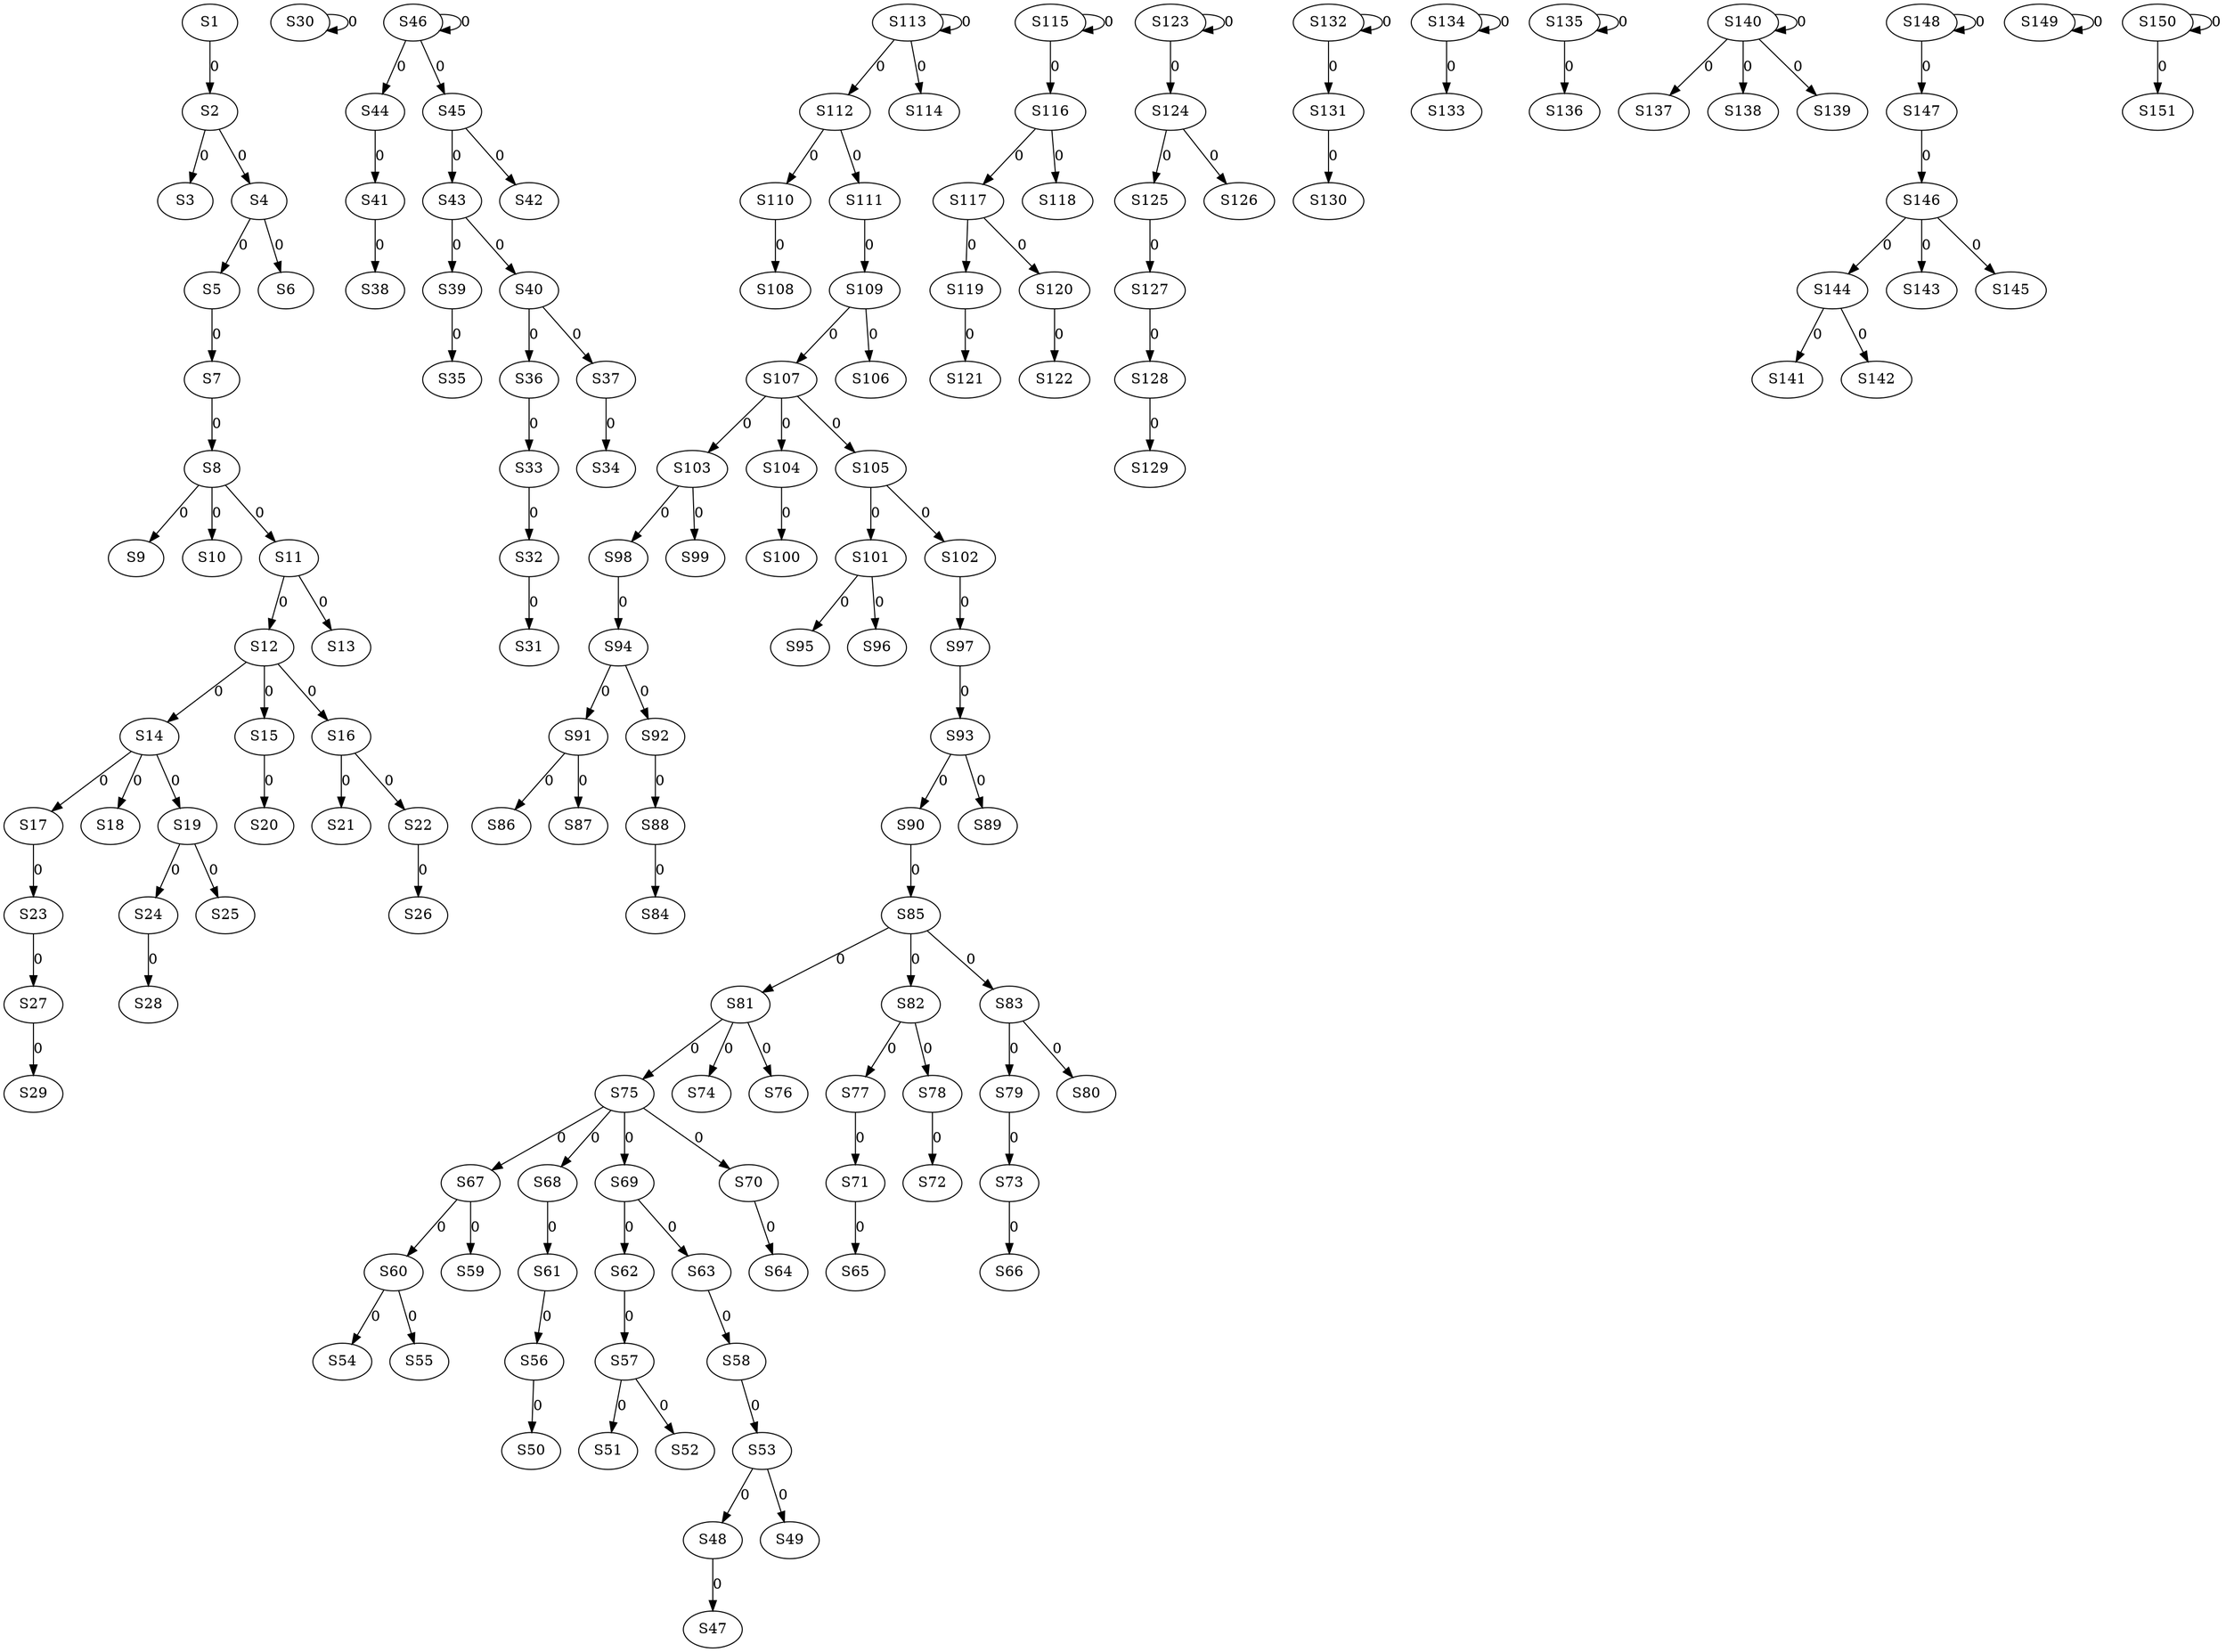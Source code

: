 strict digraph {
	S1 -> S2 [ label = 0 ];
	S2 -> S3 [ label = 0 ];
	S2 -> S4 [ label = 0 ];
	S4 -> S5 [ label = 0 ];
	S4 -> S6 [ label = 0 ];
	S5 -> S7 [ label = 0 ];
	S7 -> S8 [ label = 0 ];
	S8 -> S9 [ label = 0 ];
	S8 -> S10 [ label = 0 ];
	S8 -> S11 [ label = 0 ];
	S11 -> S12 [ label = 0 ];
	S11 -> S13 [ label = 0 ];
	S12 -> S14 [ label = 0 ];
	S12 -> S15 [ label = 0 ];
	S12 -> S16 [ label = 0 ];
	S14 -> S17 [ label = 0 ];
	S14 -> S18 [ label = 0 ];
	S14 -> S19 [ label = 0 ];
	S15 -> S20 [ label = 0 ];
	S16 -> S21 [ label = 0 ];
	S16 -> S22 [ label = 0 ];
	S17 -> S23 [ label = 0 ];
	S19 -> S24 [ label = 0 ];
	S19 -> S25 [ label = 0 ];
	S22 -> S26 [ label = 0 ];
	S23 -> S27 [ label = 0 ];
	S24 -> S28 [ label = 0 ];
	S27 -> S29 [ label = 0 ];
	S30 -> S30 [ label = 0 ];
	S32 -> S31 [ label = 0 ];
	S33 -> S32 [ label = 0 ];
	S36 -> S33 [ label = 0 ];
	S37 -> S34 [ label = 0 ];
	S39 -> S35 [ label = 0 ];
	S40 -> S36 [ label = 0 ];
	S40 -> S37 [ label = 0 ];
	S41 -> S38 [ label = 0 ];
	S43 -> S39 [ label = 0 ];
	S43 -> S40 [ label = 0 ];
	S44 -> S41 [ label = 0 ];
	S45 -> S42 [ label = 0 ];
	S45 -> S43 [ label = 0 ];
	S46 -> S44 [ label = 0 ];
	S46 -> S45 [ label = 0 ];
	S46 -> S46 [ label = 0 ];
	S48 -> S47 [ label = 0 ];
	S53 -> S48 [ label = 0 ];
	S53 -> S49 [ label = 0 ];
	S56 -> S50 [ label = 0 ];
	S57 -> S51 [ label = 0 ];
	S57 -> S52 [ label = 0 ];
	S58 -> S53 [ label = 0 ];
	S60 -> S54 [ label = 0 ];
	S60 -> S55 [ label = 0 ];
	S61 -> S56 [ label = 0 ];
	S62 -> S57 [ label = 0 ];
	S63 -> S58 [ label = 0 ];
	S67 -> S59 [ label = 0 ];
	S67 -> S60 [ label = 0 ];
	S68 -> S61 [ label = 0 ];
	S69 -> S62 [ label = 0 ];
	S69 -> S63 [ label = 0 ];
	S70 -> S64 [ label = 0 ];
	S71 -> S65 [ label = 0 ];
	S73 -> S66 [ label = 0 ];
	S75 -> S67 [ label = 0 ];
	S75 -> S68 [ label = 0 ];
	S75 -> S69 [ label = 0 ];
	S75 -> S70 [ label = 0 ];
	S77 -> S71 [ label = 0 ];
	S78 -> S72 [ label = 0 ];
	S79 -> S73 [ label = 0 ];
	S81 -> S74 [ label = 0 ];
	S81 -> S75 [ label = 0 ];
	S81 -> S76 [ label = 0 ];
	S82 -> S77 [ label = 0 ];
	S82 -> S78 [ label = 0 ];
	S83 -> S79 [ label = 0 ];
	S83 -> S80 [ label = 0 ];
	S85 -> S81 [ label = 0 ];
	S85 -> S82 [ label = 0 ];
	S85 -> S83 [ label = 0 ];
	S88 -> S84 [ label = 0 ];
	S90 -> S85 [ label = 0 ];
	S91 -> S86 [ label = 0 ];
	S91 -> S87 [ label = 0 ];
	S92 -> S88 [ label = 0 ];
	S93 -> S89 [ label = 0 ];
	S93 -> S90 [ label = 0 ];
	S94 -> S91 [ label = 0 ];
	S94 -> S92 [ label = 0 ];
	S97 -> S93 [ label = 0 ];
	S98 -> S94 [ label = 0 ];
	S101 -> S95 [ label = 0 ];
	S101 -> S96 [ label = 0 ];
	S102 -> S97 [ label = 0 ];
	S103 -> S98 [ label = 0 ];
	S103 -> S99 [ label = 0 ];
	S104 -> S100 [ label = 0 ];
	S105 -> S101 [ label = 0 ];
	S105 -> S102 [ label = 0 ];
	S107 -> S103 [ label = 0 ];
	S107 -> S104 [ label = 0 ];
	S107 -> S105 [ label = 0 ];
	S109 -> S106 [ label = 0 ];
	S109 -> S107 [ label = 0 ];
	S110 -> S108 [ label = 0 ];
	S111 -> S109 [ label = 0 ];
	S112 -> S110 [ label = 0 ];
	S112 -> S111 [ label = 0 ];
	S113 -> S112 [ label = 0 ];
	S113 -> S113 [ label = 0 ];
	S113 -> S114 [ label = 0 ];
	S115 -> S115 [ label = 0 ];
	S115 -> S116 [ label = 0 ];
	S116 -> S117 [ label = 0 ];
	S116 -> S118 [ label = 0 ];
	S117 -> S119 [ label = 0 ];
	S117 -> S120 [ label = 0 ];
	S119 -> S121 [ label = 0 ];
	S120 -> S122 [ label = 0 ];
	S123 -> S123 [ label = 0 ];
	S123 -> S124 [ label = 0 ];
	S124 -> S125 [ label = 0 ];
	S124 -> S126 [ label = 0 ];
	S125 -> S127 [ label = 0 ];
	S127 -> S128 [ label = 0 ];
	S128 -> S129 [ label = 0 ];
	S131 -> S130 [ label = 0 ];
	S132 -> S131 [ label = 0 ];
	S132 -> S132 [ label = 0 ];
	S134 -> S133 [ label = 0 ];
	S134 -> S134 [ label = 0 ];
	S135 -> S135 [ label = 0 ];
	S135 -> S136 [ label = 0 ];
	S140 -> S137 [ label = 0 ];
	S140 -> S138 [ label = 0 ];
	S140 -> S139 [ label = 0 ];
	S140 -> S140 [ label = 0 ];
	S144 -> S141 [ label = 0 ];
	S144 -> S142 [ label = 0 ];
	S146 -> S143 [ label = 0 ];
	S146 -> S144 [ label = 0 ];
	S146 -> S145 [ label = 0 ];
	S147 -> S146 [ label = 0 ];
	S148 -> S147 [ label = 0 ];
	S148 -> S148 [ label = 0 ];
	S149 -> S149 [ label = 0 ];
	S150 -> S150 [ label = 0 ];
	S150 -> S151 [ label = 0 ];
}